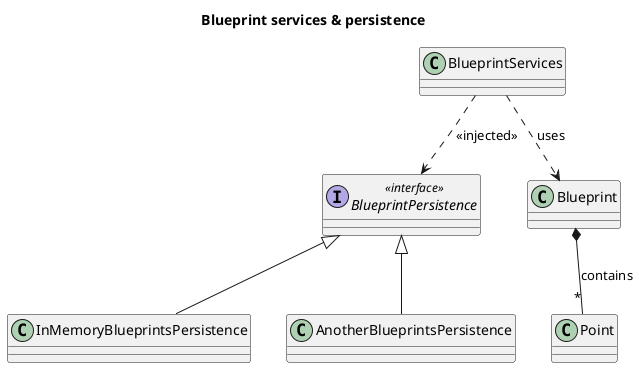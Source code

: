 @startuml
' Diagrama generado a partir de la imagen adjunta
skinparam classAttributeIconSize 0

title Blueprint services & persistence

interface BlueprintPersistence <<interface>>

class BlueprintServices {
}

class Blueprint {
}

class Point {
}

class InMemoryBlueprintsPersistence {
}

class AnotherBlueprintsPersistence {
}

' Relaciones
Blueprint *-- "*" Point : contains

' BlueprintServices usa/depende de Blueprint (dependencia punteada en la imagen)
BlueprintServices ..> Blueprint : uses

' BlueprintServices tiene inyección hacia la interfaz BlueprintPersistence
BlueprintServices ..> BlueprintPersistence : <<injected>>

' Implementaciones de la interfaz
BlueprintPersistence <|-- InMemoryBlueprintsPersistence
BlueprintPersistence <|-- AnotherBlueprintsPersistence

@enduml
